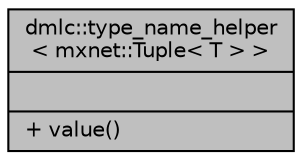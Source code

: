 digraph "dmlc::type_name_helper&lt; mxnet::Tuple&lt; T &gt; &gt;"
{
  edge [fontname="Helvetica",fontsize="10",labelfontname="Helvetica",labelfontsize="10"];
  node [fontname="Helvetica",fontsize="10",shape=record];
  Node1 [label="{dmlc::type_name_helper\l\< mxnet::Tuple\< T \> \>\n||+ value()\l}",height=0.2,width=0.4,color="black", fillcolor="grey75", style="filled", fontcolor="black"];
}
